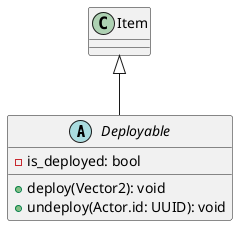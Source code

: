 @startuml

abstract class Deployable {
  -is_deployed: bool
  +deploy(Vector2): void
  +undeploy(Actor.id: UUID): void
}

Item <|-- Deployable

@enduml